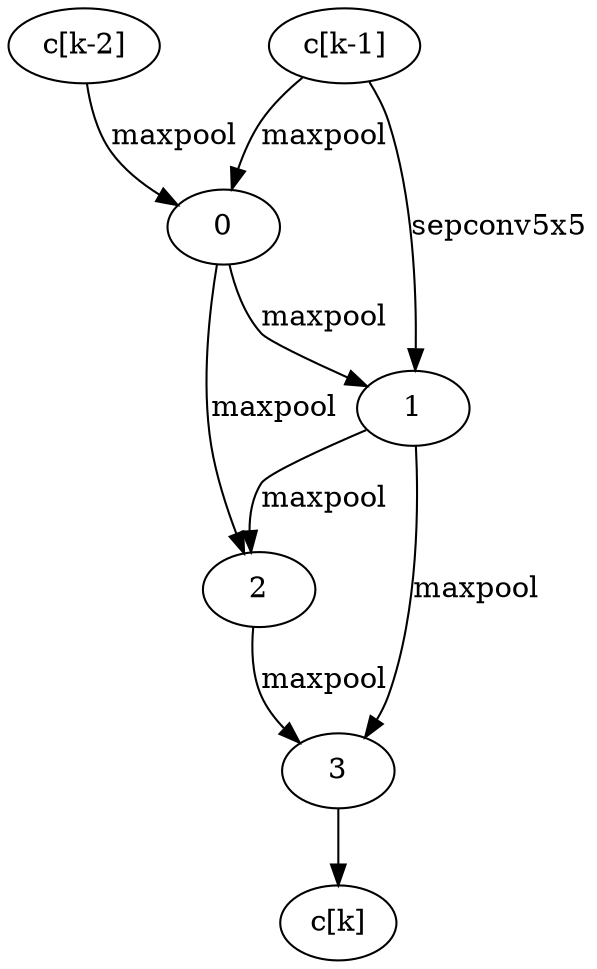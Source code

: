 digraph reduce {
	0 [label="c[k-2]"]
	1 [label="c[k-1]"]
	2 [label=0]
	3 [label=1]
	4 [label=2]
	5 [label=3]
	6 [label="c[k]"]
	1 -> 2 [label=maxpool]
	0 -> 2 [label=maxpool]
	2 -> 3 [label=maxpool]
	1 -> 3 [label=sepconv5x5]
	3 -> 4 [label=maxpool]
	2 -> 4 [label=maxpool]
	3 -> 5 [label=maxpool]
	4 -> 5 [label=maxpool]
	5 -> 6
}
